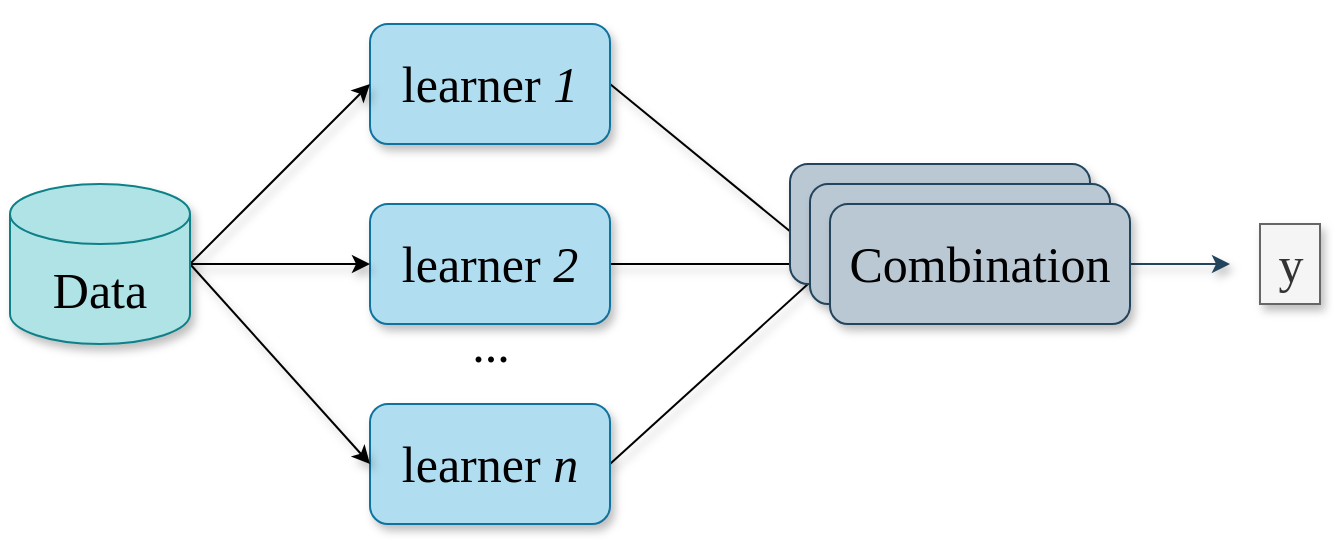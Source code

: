 <mxfile version="17.4.6" type="github">
  <diagram id="pg4NWwXyoS1Mx2VAPYI4" name="Page-1">
    <mxGraphModel dx="1127" dy="683" grid="1" gridSize="10" guides="1" tooltips="1" connect="1" arrows="1" fold="1" page="1" pageScale="1" pageWidth="827" pageHeight="1169" math="0" shadow="0">
      <root>
        <mxCell id="0" />
        <mxCell id="1" parent="0" />
        <mxCell id="GN22W4hRL4hQmQUIznXv-16" style="edgeStyle=none;rounded=0;orthogonalLoop=1;jettySize=auto;html=1;exitX=1;exitY=0.5;exitDx=0;exitDy=0;entryX=0;entryY=0.5;entryDx=0;entryDy=0;fontFamily=Times New Roman;fontSize=25;endArrow=none;endFill=0;shadow=1;sketch=0;" edge="1" parent="1" source="GN22W4hRL4hQmQUIznXv-1" target="GN22W4hRL4hQmQUIznXv-15">
          <mxGeometry relative="1" as="geometry" />
        </mxCell>
        <mxCell id="GN22W4hRL4hQmQUIznXv-1" value="&lt;div style=&quot;font-size: 25px&quot;&gt;learner &lt;i&gt;1&lt;/i&gt;&lt;/div&gt;" style="rounded=1;whiteSpace=wrap;html=1;fillColor=#b1ddf0;strokeColor=#10739e;fontFamily=Times New Roman;fontSize=25;shadow=1;sketch=0;" vertex="1" parent="1">
          <mxGeometry x="260" y="400" width="120" height="60" as="geometry" />
        </mxCell>
        <mxCell id="GN22W4hRL4hQmQUIznXv-17" style="edgeStyle=none;rounded=0;orthogonalLoop=1;jettySize=auto;html=1;exitX=1;exitY=0.5;exitDx=0;exitDy=0;entryX=0;entryY=0.5;entryDx=0;entryDy=0;fontFamily=Times New Roman;fontSize=25;endArrow=none;endFill=0;shadow=1;sketch=0;" edge="1" parent="1" source="GN22W4hRL4hQmQUIznXv-2" target="GN22W4hRL4hQmQUIznXv-15">
          <mxGeometry relative="1" as="geometry" />
        </mxCell>
        <mxCell id="GN22W4hRL4hQmQUIznXv-2" value="&lt;div style=&quot;font-size: 25px&quot;&gt;learner &lt;i&gt;2&lt;/i&gt;&lt;/div&gt;" style="rounded=1;whiteSpace=wrap;html=1;fillColor=#b1ddf0;strokeColor=#10739e;fontFamily=Times New Roman;fontSize=25;shadow=1;sketch=0;" vertex="1" parent="1">
          <mxGeometry x="260" y="490" width="120" height="60" as="geometry" />
        </mxCell>
        <mxCell id="GN22W4hRL4hQmQUIznXv-18" style="edgeStyle=none;rounded=0;orthogonalLoop=1;jettySize=auto;html=1;exitX=1;exitY=0.5;exitDx=0;exitDy=0;entryX=0;entryY=0.5;entryDx=0;entryDy=0;fontFamily=Times New Roman;fontSize=25;endArrow=none;endFill=0;shadow=1;sketch=0;" edge="1" parent="1" source="GN22W4hRL4hQmQUIznXv-3" target="GN22W4hRL4hQmQUIznXv-15">
          <mxGeometry relative="1" as="geometry" />
        </mxCell>
        <mxCell id="GN22W4hRL4hQmQUIznXv-3" value="&lt;div style=&quot;font-size: 25px&quot;&gt;learner &lt;i&gt;n&lt;/i&gt;&lt;/div&gt;" style="rounded=1;whiteSpace=wrap;html=1;fillColor=#b1ddf0;strokeColor=#10739e;fontFamily=Times New Roman;fontSize=25;shadow=1;sketch=0;" vertex="1" parent="1">
          <mxGeometry x="260" y="590" width="120" height="60" as="geometry" />
        </mxCell>
        <mxCell id="GN22W4hRL4hQmQUIznXv-4" value="..." style="text;html=1;align=center;verticalAlign=middle;resizable=0;points=[];autosize=1;fontSize=25;fontFamily=Times New Roman;shadow=1;sketch=0;" vertex="1" parent="1">
          <mxGeometry x="305" y="540" width="30" height="40" as="geometry" />
        </mxCell>
        <mxCell id="GN22W4hRL4hQmQUIznXv-8" style="edgeStyle=none;rounded=0;orthogonalLoop=1;jettySize=auto;html=1;exitX=1;exitY=0.5;exitDx=0;exitDy=0;exitPerimeter=0;entryX=0;entryY=0.5;entryDx=0;entryDy=0;fontFamily=Times New Roman;fontSize=25;shadow=1;sketch=0;" edge="1" parent="1" source="GN22W4hRL4hQmQUIznXv-5" target="GN22W4hRL4hQmQUIznXv-3">
          <mxGeometry relative="1" as="geometry" />
        </mxCell>
        <mxCell id="GN22W4hRL4hQmQUIznXv-9" style="edgeStyle=none;rounded=0;orthogonalLoop=1;jettySize=auto;html=1;exitX=1;exitY=0.5;exitDx=0;exitDy=0;exitPerimeter=0;fontFamily=Times New Roman;fontSize=25;shadow=1;sketch=0;" edge="1" parent="1" source="GN22W4hRL4hQmQUIznXv-5" target="GN22W4hRL4hQmQUIznXv-2">
          <mxGeometry relative="1" as="geometry" />
        </mxCell>
        <mxCell id="GN22W4hRL4hQmQUIznXv-10" style="edgeStyle=none;rounded=0;orthogonalLoop=1;jettySize=auto;html=1;exitX=1;exitY=0.5;exitDx=0;exitDy=0;exitPerimeter=0;entryX=0;entryY=0.5;entryDx=0;entryDy=0;fontFamily=Times New Roman;fontSize=25;shadow=1;sketch=0;" edge="1" parent="1" source="GN22W4hRL4hQmQUIznXv-5" target="GN22W4hRL4hQmQUIznXv-1">
          <mxGeometry relative="1" as="geometry" />
        </mxCell>
        <mxCell id="GN22W4hRL4hQmQUIznXv-5" value="Data" style="shape=cylinder3;whiteSpace=wrap;html=1;boundedLbl=1;backgroundOutline=1;size=15;fontFamily=Times New Roman;fontSize=25;fillColor=#b0e3e6;strokeColor=#0e8088;shadow=1;sketch=0;" vertex="1" parent="1">
          <mxGeometry x="80" y="480" width="90" height="80" as="geometry" />
        </mxCell>
        <mxCell id="GN22W4hRL4hQmQUIznXv-13" value="Combination" style="rounded=1;whiteSpace=wrap;html=1;fillColor=#bac8d3;strokeColor=#23445d;fontFamily=Times New Roman;fontSize=25;shadow=1;sketch=0;" vertex="1" parent="1">
          <mxGeometry x="470" y="470" width="150" height="60" as="geometry" />
        </mxCell>
        <mxCell id="GN22W4hRL4hQmQUIznXv-14" value="Combination" style="rounded=1;whiteSpace=wrap;html=1;fillColor=#bac8d3;strokeColor=#23445d;fontFamily=Times New Roman;fontSize=25;shadow=1;sketch=0;" vertex="1" parent="1">
          <mxGeometry x="480" y="480" width="150" height="60" as="geometry" />
        </mxCell>
        <mxCell id="GN22W4hRL4hQmQUIznXv-23" style="edgeStyle=none;rounded=0;orthogonalLoop=1;jettySize=auto;html=1;exitX=1;exitY=0.5;exitDx=0;exitDy=0;fontFamily=Times New Roman;fontSize=25;startArrow=none;startFill=0;endArrow=classic;endFill=1;shadow=1;fillColor=#bac8d3;strokeColor=#23445d;sketch=0;" edge="1" parent="1" source="GN22W4hRL4hQmQUIznXv-15">
          <mxGeometry relative="1" as="geometry">
            <mxPoint x="690" y="520" as="targetPoint" />
          </mxGeometry>
        </mxCell>
        <mxCell id="GN22W4hRL4hQmQUIznXv-15" value="Combination" style="rounded=1;whiteSpace=wrap;html=1;fillColor=#bac8d3;strokeColor=#23445d;fontFamily=Times New Roman;fontSize=25;shadow=1;sketch=0;" vertex="1" parent="1">
          <mxGeometry x="490" y="490" width="150" height="60" as="geometry" />
        </mxCell>
        <mxCell id="GN22W4hRL4hQmQUIznXv-24" value="y" style="text;html=1;align=center;verticalAlign=middle;resizable=0;points=[];autosize=1;strokeColor=#666666;fillColor=#f5f5f5;fontSize=25;fontFamily=Times New Roman;fontColor=#333333;shadow=1;sketch=0;" vertex="1" parent="1">
          <mxGeometry x="705" y="500" width="30" height="40" as="geometry" />
        </mxCell>
        <mxCell id="GN22W4hRL4hQmQUIznXv-25" style="edgeStyle=none;rounded=0;orthogonalLoop=1;jettySize=auto;html=1;exitX=0.25;exitY=0;exitDx=0;exitDy=0;fontFamily=Times New Roman;fontSize=25;startArrow=none;startFill=0;endArrow=classic;endFill=1;shadow=1;fillColor=#b1ddf0;strokeColor=#10739e;sketch=0;" edge="1" parent="1" source="GN22W4hRL4hQmQUIznXv-1" target="GN22W4hRL4hQmQUIznXv-1">
          <mxGeometry relative="1" as="geometry" />
        </mxCell>
      </root>
    </mxGraphModel>
  </diagram>
</mxfile>
